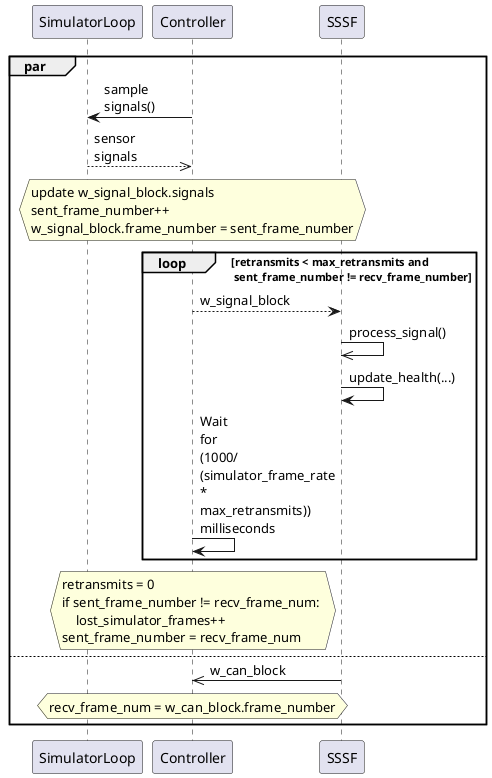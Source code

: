 @startuml
skinparam maxmessagesize 40
par
SimulatorLoop <- Controller : sample signals()
SimulatorLoop -->> Controller: sensor signals
hnote over Controller
update w_signal_block.signals
sent_frame_number++
w_signal_block.frame_number = sent_frame_number
endhnote
loop retransmits < max_retransmits and \n sent_frame_number != recv_frame_number
Controller --> SSSF: w_signal_block
SSSF ->> SSSF: process_signal()
SSSF -> SSSF: update_health(...)
Controller -> Controller: Wait for (1000/ (simulator_frame_rate * max_retransmits)) milliseconds
end
hnote over Controller
retransmits = 0
if sent_frame_number != recv_frame_num: 
    lost_simulator_frames++
sent_frame_number = recv_frame_num
endhnote
else
SSSF ->> Controller: w_can_block
hnote over Controller: recv_frame_num = w_can_block.frame_number
end
@enduml
